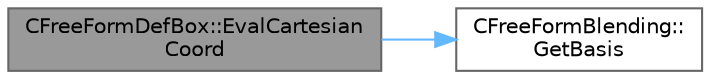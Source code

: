 digraph "CFreeFormDefBox::EvalCartesianCoord"
{
 // LATEX_PDF_SIZE
  bgcolor="transparent";
  edge [fontname=Helvetica,fontsize=10,labelfontname=Helvetica,labelfontsize=10];
  node [fontname=Helvetica,fontsize=10,shape=box,height=0.2,width=0.4];
  rankdir="LR";
  Node1 [id="Node000001",label="CFreeFormDefBox::EvalCartesian\lCoord",height=0.2,width=0.4,color="gray40", fillcolor="grey60", style="filled", fontcolor="black",tooltip="Here we take the parametric coords of a point in the box and we convert them to the physical cartesia..."];
  Node1 -> Node2 [id="edge1_Node000001_Node000002",color="steelblue1",style="solid",tooltip=" "];
  Node2 [id="Node000002",label="CFreeFormBlending::\lGetBasis",height=0.2,width=0.4,color="grey40", fillcolor="white", style="filled",URL="$classCFreeFormBlending.html#af0a4fdbd82a80ed3128528d2289db75f",tooltip="A pure virtual member."];
}
